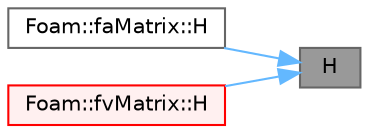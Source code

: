 digraph "H"
{
 // LATEX_PDF_SIZE
  bgcolor="transparent";
  edge [fontname=Helvetica,fontsize=10,labelfontname=Helvetica,labelfontsize=10];
  node [fontname=Helvetica,fontsize=10,shape=box,height=0.2,width=0.4];
  rankdir="RL";
  Node1 [id="Node000001",label="H",height=0.2,width=0.4,color="gray40", fillcolor="grey60", style="filled", fontcolor="black",tooltip=" "];
  Node1 -> Node2 [id="edge1_Node000001_Node000002",dir="back",color="steelblue1",style="solid",tooltip=" "];
  Node2 [id="Node000002",label="Foam::faMatrix::H",height=0.2,width=0.4,color="grey40", fillcolor="white", style="filled",URL="$classFoam_1_1faMatrix.html#a7b041266d01333576b3e7e771d7aa290",tooltip=" "];
  Node1 -> Node3 [id="edge2_Node000001_Node000003",dir="back",color="steelblue1",style="solid",tooltip=" "];
  Node3 [id="Node000003",label="Foam::fvMatrix::H",height=0.2,width=0.4,color="red", fillcolor="#FFF0F0", style="filled",URL="$classFoam_1_1fvMatrix.html#ab48cc6540eedab5e23286b6fa19d53f5",tooltip=" "];
}
